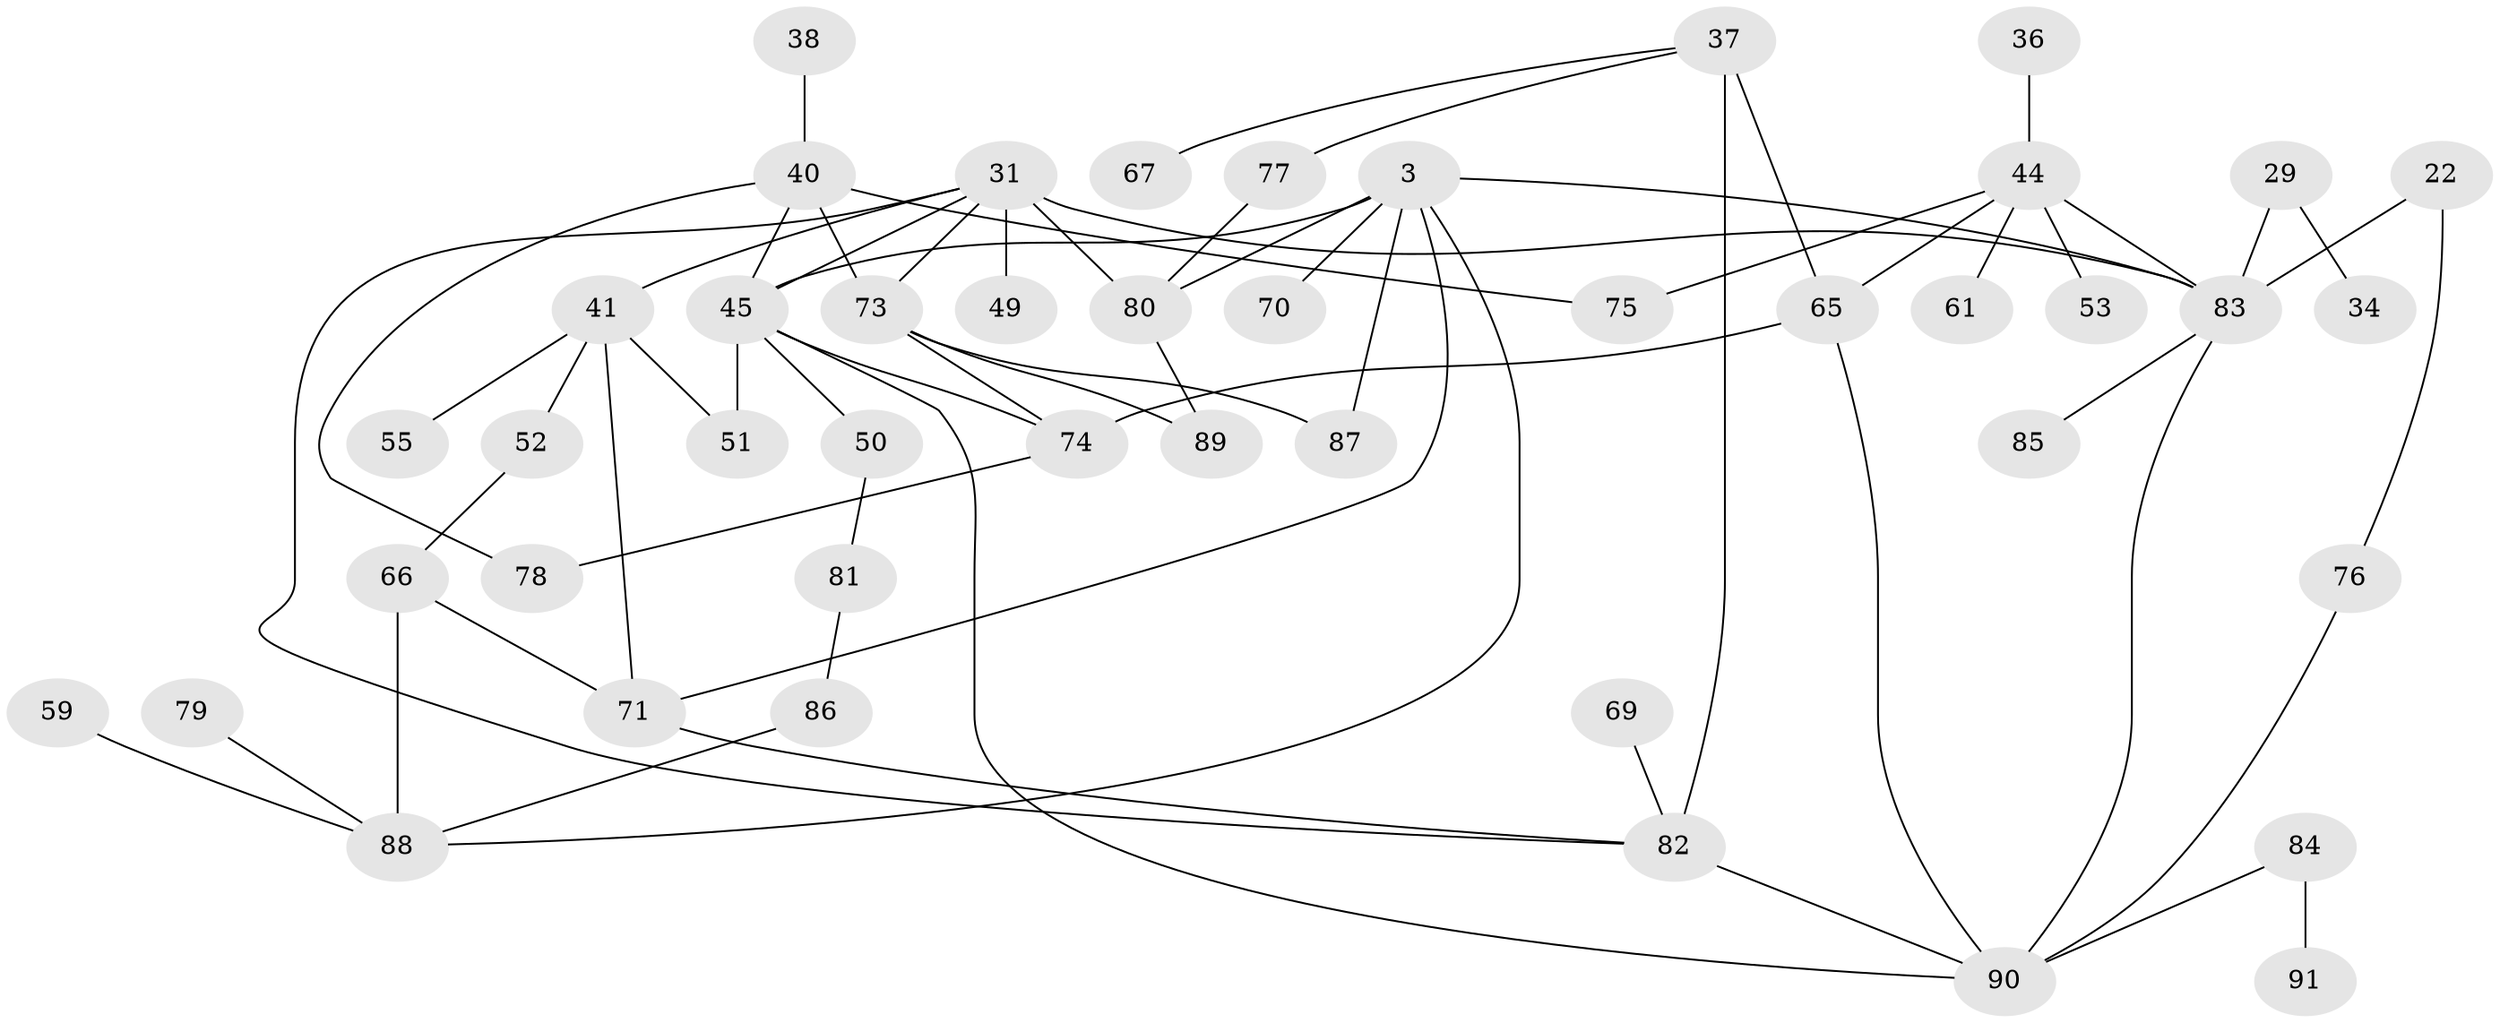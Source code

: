 // original degree distribution, {4: 0.10989010989010989, 11: 0.01098901098901099, 8: 0.01098901098901099, 3: 0.16483516483516483, 2: 0.3516483516483517, 1: 0.26373626373626374, 7: 0.01098901098901099, 5: 0.07692307692307693}
// Generated by graph-tools (version 1.1) at 2025/45/03/04/25 21:45:07]
// undirected, 45 vertices, 65 edges
graph export_dot {
graph [start="1"]
  node [color=gray90,style=filled];
  3;
  22 [super="+10"];
  29;
  31 [super="+21+25"];
  34;
  36;
  37 [super="+24"];
  38;
  40 [super="+14"];
  41 [super="+33"];
  44 [super="+16+23+28"];
  45 [super="+13+17"];
  49;
  50;
  51;
  52 [super="+26"];
  53;
  55;
  59;
  61;
  65 [super="+47"];
  66 [super="+30+64"];
  67;
  69;
  70;
  71 [super="+39"];
  73 [super="+20+19+48+60+58"];
  74 [super="+57"];
  75;
  76 [super="+15"];
  77;
  78;
  79;
  80 [super="+72"];
  81;
  82 [super="+12"];
  83 [super="+2"];
  84;
  85;
  86;
  87;
  88 [super="+9+42"];
  89;
  90 [super="+68+63"];
  91;
  3 -- 70;
  3 -- 87;
  3 -- 71;
  3 -- 83;
  3 -- 88;
  3 -- 45 [weight=2];
  3 -- 80;
  22 -- 83;
  22 -- 76;
  29 -- 34;
  29 -- 83;
  31 -- 49;
  31 -- 83 [weight=3];
  31 -- 45;
  31 -- 82;
  31 -- 41;
  31 -- 73;
  31 -- 80;
  36 -- 44;
  37 -- 77;
  37 -- 82 [weight=2];
  37 -- 67;
  37 -- 65;
  38 -- 40;
  40 -- 75;
  40 -- 78;
  40 -- 45;
  40 -- 73;
  41 -- 51;
  41 -- 52;
  41 -- 55;
  41 -- 71;
  44 -- 83 [weight=2];
  44 -- 53;
  44 -- 75;
  44 -- 61;
  44 -- 65;
  45 -- 50;
  45 -- 90;
  45 -- 51;
  45 -- 74;
  50 -- 81;
  52 -- 66;
  59 -- 88;
  65 -- 90;
  65 -- 74;
  66 -- 71 [weight=2];
  66 -- 88;
  69 -- 82;
  71 -- 82;
  73 -- 87;
  73 -- 89;
  73 -- 74;
  74 -- 78;
  76 -- 90;
  77 -- 80;
  79 -- 88;
  80 -- 89;
  81 -- 86;
  82 -- 90;
  83 -- 85;
  83 -- 90;
  84 -- 91;
  84 -- 90;
  86 -- 88;
}

